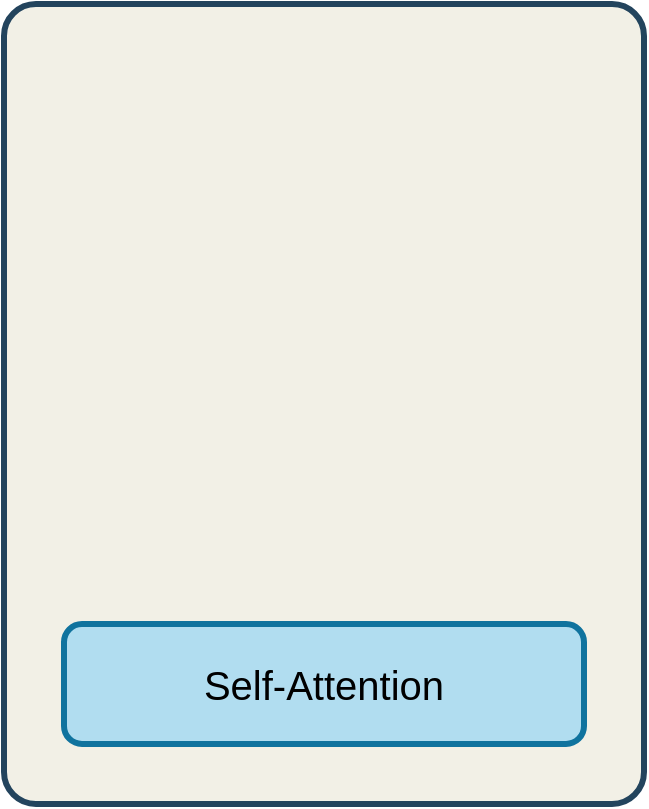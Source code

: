<mxfile version="24.7.17">
  <diagram name="Page-1" id="0_-_a3WUVpLAPQEfZTsn">
    <mxGraphModel dx="954" dy="674" grid="1" gridSize="10" guides="1" tooltips="1" connect="1" arrows="1" fold="1" page="1" pageScale="1" pageWidth="827" pageHeight="1169" math="0" shadow="0">
      <root>
        <mxCell id="0" />
        <mxCell id="1" parent="0" />
        <mxCell id="_CMiZezSvA6A_bbTY-Fj-1" value="" style="rounded=1;whiteSpace=wrap;html=1;fillColor=#F2F0E6;strokeColor=#23445d;strokeWidth=3;arcSize=5;" vertex="1" parent="1">
          <mxGeometry x="120" y="200" width="320" height="400" as="geometry" />
        </mxCell>
        <mxCell id="_CMiZezSvA6A_bbTY-Fj-2" value="&lt;font style=&quot;font-size: 20px;&quot;&gt;Self-Attention&lt;/font&gt;" style="rounded=1;whiteSpace=wrap;html=1;strokeWidth=3;fillColor=#b1ddf0;strokeColor=#10739e;" vertex="1" parent="1">
          <mxGeometry x="150" y="510" width="260" height="60" as="geometry" />
        </mxCell>
      </root>
    </mxGraphModel>
  </diagram>
</mxfile>
